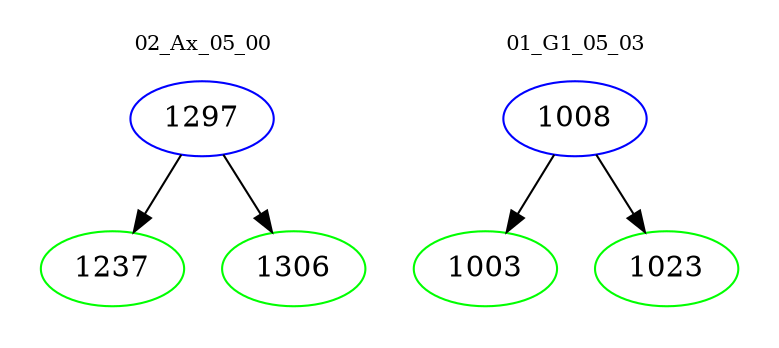 digraph{
subgraph cluster_0 {
color = white
label = "02_Ax_05_00";
fontsize=10;
T0_1297 [label="1297", color="blue"]
T0_1297 -> T0_1237 [color="black"]
T0_1237 [label="1237", color="green"]
T0_1297 -> T0_1306 [color="black"]
T0_1306 [label="1306", color="green"]
}
subgraph cluster_1 {
color = white
label = "01_G1_05_03";
fontsize=10;
T1_1008 [label="1008", color="blue"]
T1_1008 -> T1_1003 [color="black"]
T1_1003 [label="1003", color="green"]
T1_1008 -> T1_1023 [color="black"]
T1_1023 [label="1023", color="green"]
}
}
